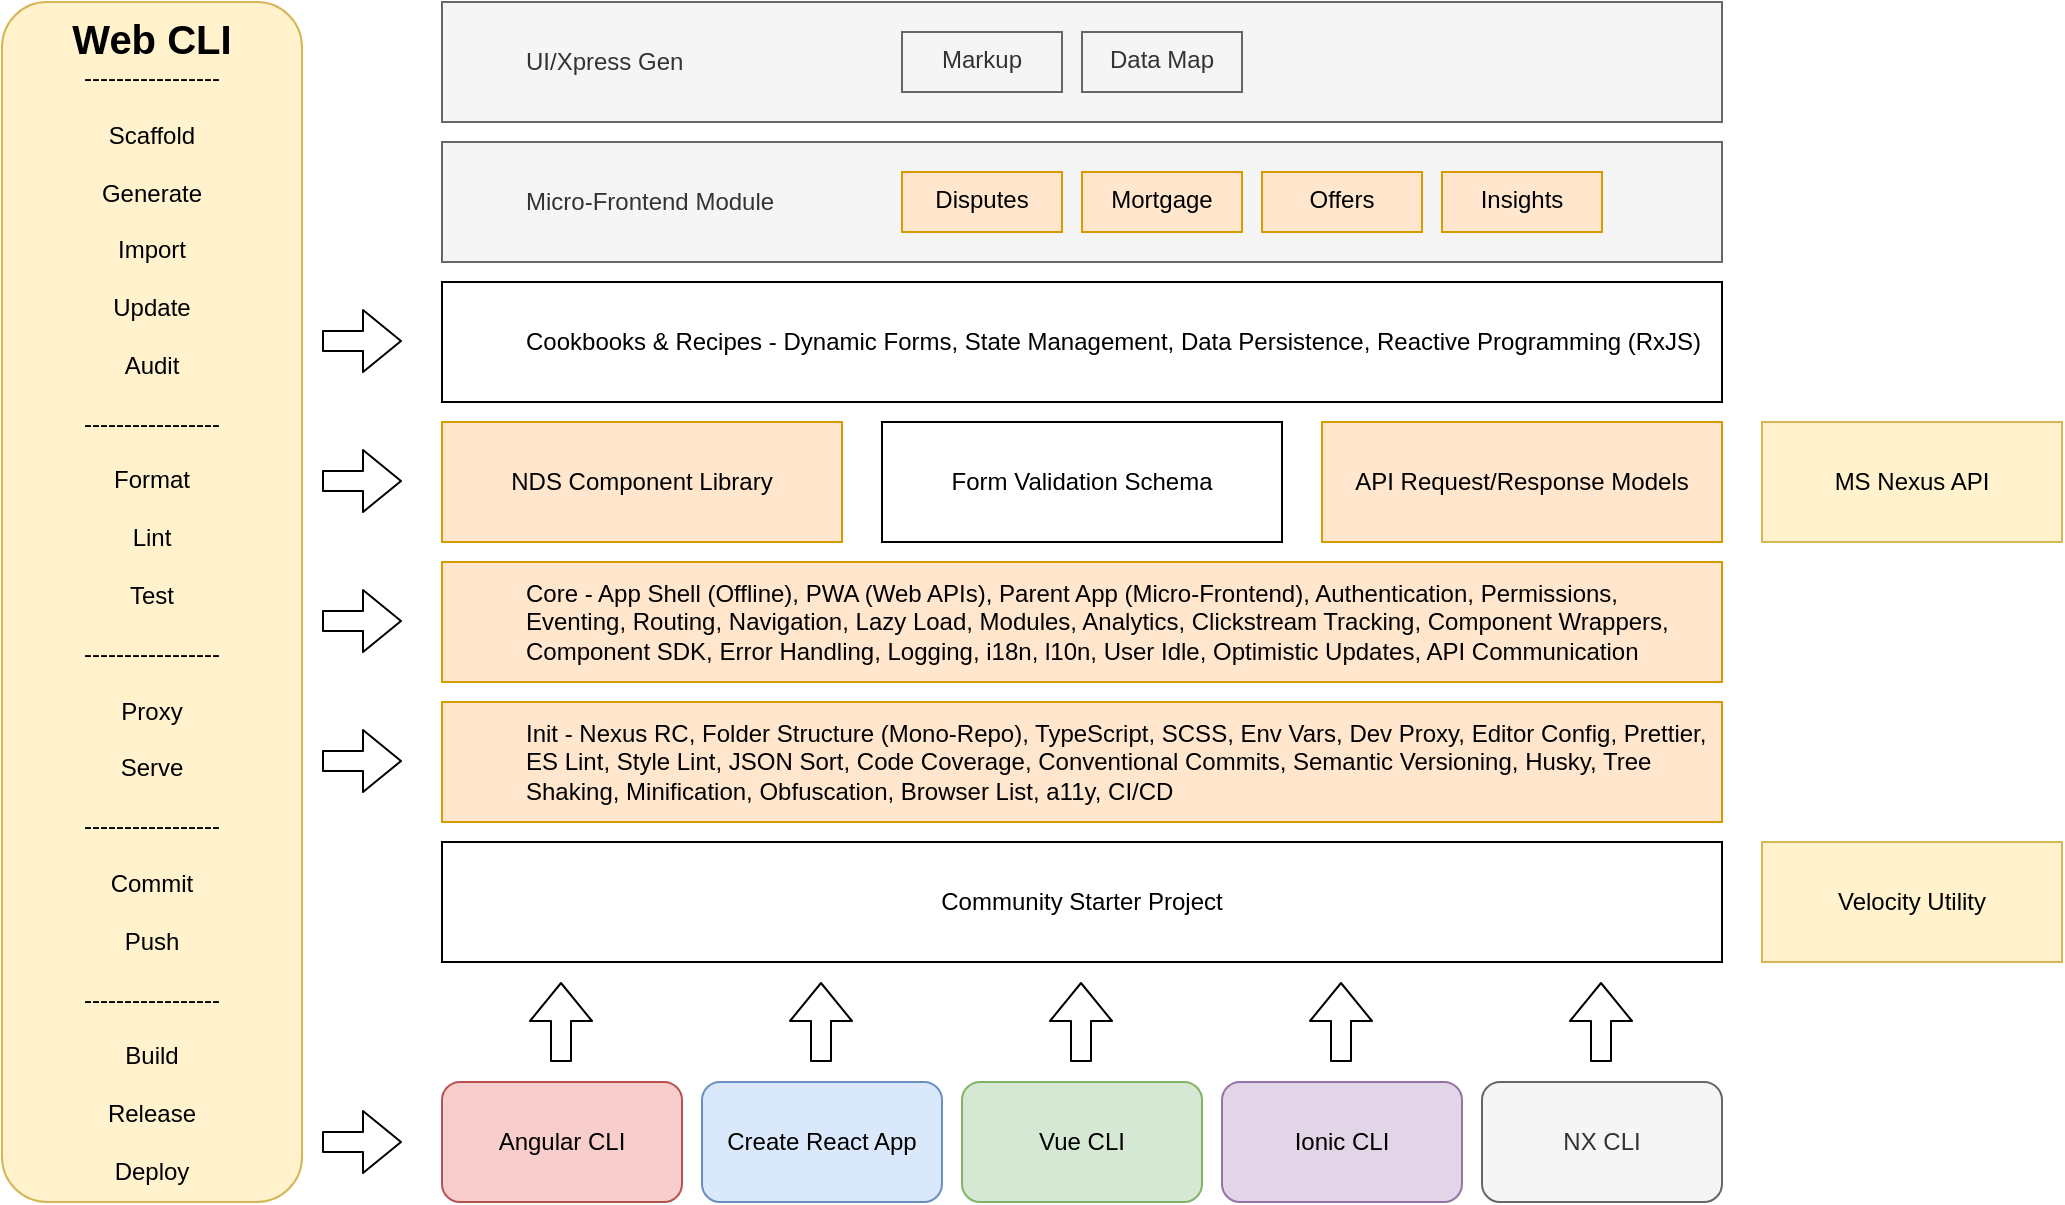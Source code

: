 <mxfile version="20.0.4" type="github">
  <diagram id="HEiGUlukCGZqpBvKubvR" name="Page-1">
    <mxGraphModel dx="1426" dy="769" grid="1" gridSize="10" guides="1" tooltips="1" connect="1" arrows="1" fold="1" page="1" pageScale="1" pageWidth="850" pageHeight="1100" math="0" shadow="0">
      <root>
        <mxCell id="0" />
        <mxCell id="1" parent="0" />
        <mxCell id="8d0RVLimi-yqicXbfbM0-1" value="Community Starter Project" style="rounded=0;whiteSpace=wrap;html=1;" parent="1" vertex="1">
          <mxGeometry x="230" y="430" width="640" height="60" as="geometry" />
        </mxCell>
        <mxCell id="8d0RVLimi-yqicXbfbM0-3" value="Angular CLI" style="rounded=1;whiteSpace=wrap;html=1;fillColor=#f8cecc;strokeColor=#b85450;" parent="1" vertex="1">
          <mxGeometry x="230" y="550" width="120" height="60" as="geometry" />
        </mxCell>
        <mxCell id="8d0RVLimi-yqicXbfbM0-4" value="Create React App" style="rounded=1;whiteSpace=wrap;html=1;fillColor=#dae8fc;strokeColor=#6c8ebf;" parent="1" vertex="1">
          <mxGeometry x="360" y="550" width="120" height="60" as="geometry" />
        </mxCell>
        <mxCell id="8d0RVLimi-yqicXbfbM0-5" value="Vue CLI" style="rounded=1;whiteSpace=wrap;html=1;fillColor=#d5e8d4;strokeColor=#82b366;" parent="1" vertex="1">
          <mxGeometry x="490" y="550" width="120" height="60" as="geometry" />
        </mxCell>
        <mxCell id="8d0RVLimi-yqicXbfbM0-6" value="Ionic CLI" style="rounded=1;whiteSpace=wrap;html=1;fillColor=#e1d5e7;strokeColor=#9673a6;" parent="1" vertex="1">
          <mxGeometry x="620" y="550" width="120" height="60" as="geometry" />
        </mxCell>
        <mxCell id="8d0RVLimi-yqicXbfbM0-7" value="&lt;b style=&quot;font-size: 20px&quot;&gt;Web CLI&lt;br&gt;&lt;/b&gt;-----------------&lt;br&gt;&lt;br&gt;Scaffold&lt;br&gt;&lt;br&gt;Generate&lt;br&gt;&lt;br&gt;Import&lt;br&gt;&lt;br&gt;Update&lt;br&gt;&lt;br&gt;Audit&lt;br&gt;&lt;br&gt;-----------------&lt;br&gt;&lt;br&gt;Format&lt;br&gt;&lt;br&gt;Lint&lt;br&gt;&lt;br&gt;Test&lt;br&gt;&lt;br&gt;-----------------&lt;br&gt;&lt;br&gt;Proxy&lt;br&gt;&lt;br&gt;Serve&lt;br&gt;&lt;br&gt;-----------------&lt;br&gt;&lt;br&gt;Commit&lt;br&gt;&lt;br&gt;Push&lt;br&gt;&lt;br&gt;-----------------&lt;br&gt;&lt;br&gt;Build&lt;br&gt;&lt;br&gt;Release&lt;br&gt;&lt;br&gt;Deploy" style="rounded=1;whiteSpace=wrap;html=1;fillColor=#fff2cc;strokeColor=#d6b656;verticalAlign=top;" parent="1" vertex="1">
          <mxGeometry x="10" y="10" width="150" height="600" as="geometry" />
        </mxCell>
        <mxCell id="8d0RVLimi-yqicXbfbM0-8" value="&lt;blockquote style=&quot;margin: 0 0 0 40px ; border: none ; padding: 0px&quot;&gt;Core - App Shell (Offline), PWA (Web APIs), Parent App (Micro-Frontend), Authentication, Permissions, Eventing, Routing, Navigation, Lazy Load, Modules, Analytics, Clickstream Tracking, Component Wrappers, Component SDK, Error Handling, Logging, i18n, l10n, User Idle, Optimistic Updates, API Communication&lt;/blockquote&gt;" style="rounded=0;whiteSpace=wrap;html=1;fillColor=#ffe6cc;strokeColor=#d79b00;align=left;" parent="1" vertex="1">
          <mxGeometry x="230" y="290" width="640" height="60" as="geometry" />
        </mxCell>
        <mxCell id="8d0RVLimi-yqicXbfbM0-9" value="&lt;blockquote style=&quot;margin: 0 0 0 40px ; border: none ; padding: 0px&quot;&gt;&lt;span&gt;Micro-Frontend Module&lt;/span&gt;&lt;/blockquote&gt;" style="rounded=0;whiteSpace=wrap;html=1;align=left;fillColor=#f5f5f5;fontColor=#333333;strokeColor=#666666;" parent="1" vertex="1">
          <mxGeometry x="230" y="80" width="640" height="60" as="geometry" />
        </mxCell>
        <mxCell id="8d0RVLimi-yqicXbfbM0-10" value="" style="shape=flexArrow;endArrow=classic;html=1;fillColor=#ffffff;" parent="1" edge="1">
          <mxGeometry width="50" height="50" relative="1" as="geometry">
            <mxPoint x="170" y="580" as="sourcePoint" />
            <mxPoint x="210" y="580" as="targetPoint" />
          </mxGeometry>
        </mxCell>
        <mxCell id="8d0RVLimi-yqicXbfbM0-11" value="" style="shape=flexArrow;endArrow=classic;html=1;fillColor=#ffffff;" parent="1" edge="1">
          <mxGeometry width="50" height="50" relative="1" as="geometry">
            <mxPoint x="289.5" y="540" as="sourcePoint" />
            <mxPoint x="289.5" y="500" as="targetPoint" />
          </mxGeometry>
        </mxCell>
        <mxCell id="8d0RVLimi-yqicXbfbM0-12" value="" style="shape=flexArrow;endArrow=classic;html=1;fillColor=#ffffff;" parent="1" edge="1">
          <mxGeometry width="50" height="50" relative="1" as="geometry">
            <mxPoint x="419.5" y="540" as="sourcePoint" />
            <mxPoint x="419.5" y="500" as="targetPoint" />
          </mxGeometry>
        </mxCell>
        <mxCell id="8d0RVLimi-yqicXbfbM0-13" value="" style="shape=flexArrow;endArrow=classic;html=1;fillColor=#ffffff;" parent="1" edge="1">
          <mxGeometry width="50" height="50" relative="1" as="geometry">
            <mxPoint x="549.5" y="540" as="sourcePoint" />
            <mxPoint x="549.5" y="500" as="targetPoint" />
          </mxGeometry>
        </mxCell>
        <mxCell id="8d0RVLimi-yqicXbfbM0-14" value="" style="shape=flexArrow;endArrow=classic;html=1;fillColor=#ffffff;" parent="1" edge="1">
          <mxGeometry width="50" height="50" relative="1" as="geometry">
            <mxPoint x="679.5" y="540" as="sourcePoint" />
            <mxPoint x="679.5" y="500" as="targetPoint" />
          </mxGeometry>
        </mxCell>
        <mxCell id="8d0RVLimi-yqicXbfbM0-15" value="" style="shape=flexArrow;endArrow=classic;html=1;fillColor=#ffffff;" parent="1" edge="1">
          <mxGeometry width="50" height="50" relative="1" as="geometry">
            <mxPoint x="170" y="319.5" as="sourcePoint" />
            <mxPoint x="210" y="319.5" as="targetPoint" />
          </mxGeometry>
        </mxCell>
        <mxCell id="8d0RVLimi-yqicXbfbM0-17" value="" style="shape=flexArrow;endArrow=classic;html=1;fillColor=#ffffff;" parent="1" edge="1">
          <mxGeometry width="50" height="50" relative="1" as="geometry">
            <mxPoint x="170" y="249.5" as="sourcePoint" />
            <mxPoint x="210" y="249.5" as="targetPoint" />
          </mxGeometry>
        </mxCell>
        <mxCell id="8d0RVLimi-yqicXbfbM0-18" value="&lt;blockquote style=&quot;margin: 0 0 0 40px ; border: none ; padding: 0px&quot;&gt;UI/Xpress Gen&lt;/blockquote&gt;" style="rounded=0;whiteSpace=wrap;html=1;align=left;fillColor=#f5f5f5;fontColor=#333333;strokeColor=#666666;" parent="1" vertex="1">
          <mxGeometry x="230" y="10" width="640" height="60" as="geometry" />
        </mxCell>
        <mxCell id="8d0RVLimi-yqicXbfbM0-19" value="&lt;blockquote style=&quot;margin: 0 0 0 40px ; border: none ; padding: 0px&quot;&gt;Cookbooks &amp;amp; Recipes - Dynamic Forms, State Management, Data Persistence, Reactive Programming (RxJS)&lt;/blockquote&gt;" style="rounded=0;whiteSpace=wrap;html=1;align=left;" parent="1" vertex="1">
          <mxGeometry x="230" y="150" width="640" height="60" as="geometry" />
        </mxCell>
        <mxCell id="8d0RVLimi-yqicXbfbM0-20" value="NDS Component Library" style="rounded=0;whiteSpace=wrap;html=1;fillColor=#ffe6cc;strokeColor=#d79b00;" parent="1" vertex="1">
          <mxGeometry x="230" y="220" width="200" height="60" as="geometry" />
        </mxCell>
        <mxCell id="8d0RVLimi-yqicXbfbM0-21" value="API Request/Response Models" style="rounded=0;whiteSpace=wrap;html=1;fillColor=#ffe6cc;strokeColor=#d79b00;" parent="1" vertex="1">
          <mxGeometry x="670" y="220" width="200" height="60" as="geometry" />
        </mxCell>
        <mxCell id="8d0RVLimi-yqicXbfbM0-22" value="Form Validation Schema" style="rounded=0;whiteSpace=wrap;html=1;" parent="1" vertex="1">
          <mxGeometry x="450" y="220" width="200" height="60" as="geometry" />
        </mxCell>
        <mxCell id="8d0RVLimi-yqicXbfbM0-23" value="" style="shape=flexArrow;endArrow=classic;html=1;fillColor=#ffffff;" parent="1" edge="1">
          <mxGeometry width="50" height="50" relative="1" as="geometry">
            <mxPoint x="170" y="179.5" as="sourcePoint" />
            <mxPoint x="210" y="179.5" as="targetPoint" />
          </mxGeometry>
        </mxCell>
        <mxCell id="8d0RVLimi-yqicXbfbM0-24" value="Velocity Utility" style="rounded=0;whiteSpace=wrap;html=1;fillColor=#fff2cc;strokeColor=#d6b656;" parent="1" vertex="1">
          <mxGeometry x="890" y="430" width="150" height="60" as="geometry" />
        </mxCell>
        <mxCell id="tLe-2WMdHiqMxx7N67UK-1" value="Disputes" style="rounded=0;whiteSpace=wrap;html=1;align=center;verticalAlign=top;fillColor=#ffe6cc;strokeColor=#d79b00;" parent="1" vertex="1">
          <mxGeometry x="460" y="95" width="80" height="30" as="geometry" />
        </mxCell>
        <mxCell id="tLe-2WMdHiqMxx7N67UK-2" value="Mortgage" style="rounded=0;whiteSpace=wrap;html=1;align=center;verticalAlign=top;fillColor=#ffe6cc;strokeColor=#d79b00;" parent="1" vertex="1">
          <mxGeometry x="550" y="95" width="80" height="30" as="geometry" />
        </mxCell>
        <mxCell id="tLe-2WMdHiqMxx7N67UK-3" value="Offers" style="rounded=0;whiteSpace=wrap;html=1;align=center;verticalAlign=top;fillColor=#ffe6cc;strokeColor=#d79b00;" parent="1" vertex="1">
          <mxGeometry x="640" y="95" width="80" height="30" as="geometry" />
        </mxCell>
        <mxCell id="tLe-2WMdHiqMxx7N67UK-4" value="Insights" style="rounded=0;whiteSpace=wrap;html=1;align=center;verticalAlign=top;fillColor=#ffe6cc;strokeColor=#d79b00;" parent="1" vertex="1">
          <mxGeometry x="730" y="95" width="80" height="30" as="geometry" />
        </mxCell>
        <mxCell id="tLe-2WMdHiqMxx7N67UK-6" value="NX CLI" style="rounded=1;whiteSpace=wrap;html=1;fillColor=#f5f5f5;strokeColor=#666666;fontColor=#333333;" parent="1" vertex="1">
          <mxGeometry x="750" y="550" width="120" height="60" as="geometry" />
        </mxCell>
        <mxCell id="tLe-2WMdHiqMxx7N67UK-7" value="" style="shape=flexArrow;endArrow=classic;html=1;fillColor=#ffffff;" parent="1" edge="1">
          <mxGeometry width="50" height="50" relative="1" as="geometry">
            <mxPoint x="809.5" y="540" as="sourcePoint" />
            <mxPoint x="809.5" y="500" as="targetPoint" />
          </mxGeometry>
        </mxCell>
        <mxCell id="tLe-2WMdHiqMxx7N67UK-8" value="Markup" style="rounded=0;whiteSpace=wrap;html=1;align=center;verticalAlign=top;fillColor=#f5f5f5;fontColor=#333333;strokeColor=#666666;" parent="1" vertex="1">
          <mxGeometry x="460" y="25" width="80" height="30" as="geometry" />
        </mxCell>
        <mxCell id="tLe-2WMdHiqMxx7N67UK-9" value="Data Map" style="rounded=0;whiteSpace=wrap;html=1;align=center;verticalAlign=top;fillColor=#f5f5f5;fontColor=#333333;strokeColor=#666666;" parent="1" vertex="1">
          <mxGeometry x="550" y="25" width="80" height="30" as="geometry" />
        </mxCell>
        <mxCell id="tLe-2WMdHiqMxx7N67UK-10" value="&lt;blockquote style=&quot;margin: 0 0 0 40px ; border: none ; padding: 0px&quot;&gt;Init - Nexus RC, Folder Structure (Mono-Repo), TypeScript, SCSS, Env Vars, Dev Proxy, Editor Config, Prettier, ES Lint, Style Lint, JSON Sort, Code Coverage, Conventional Commits, Semantic Versioning, Husky, Tree Shaking, Minification,&amp;nbsp;Obfuscation, Browser List, a11y, CI/CD&lt;/blockquote&gt;" style="rounded=0;whiteSpace=wrap;html=1;fillColor=#ffe6cc;strokeColor=#d79b00;align=left;" parent="1" vertex="1">
          <mxGeometry x="230" y="360" width="640" height="60" as="geometry" />
        </mxCell>
        <mxCell id="tLe-2WMdHiqMxx7N67UK-11" value="" style="shape=flexArrow;endArrow=classic;html=1;fillColor=#ffffff;" parent="1" edge="1">
          <mxGeometry width="50" height="50" relative="1" as="geometry">
            <mxPoint x="170" y="389.5" as="sourcePoint" />
            <mxPoint x="210" y="389.5" as="targetPoint" />
          </mxGeometry>
        </mxCell>
        <mxCell id="4MPpFSGKou55jzCAV7dB-1" value="MS Nexus API" style="rounded=0;whiteSpace=wrap;html=1;fillColor=#fff2cc;strokeColor=#d6b656;" parent="1" vertex="1">
          <mxGeometry x="890" y="220" width="150" height="60" as="geometry" />
        </mxCell>
      </root>
    </mxGraphModel>
  </diagram>
</mxfile>
